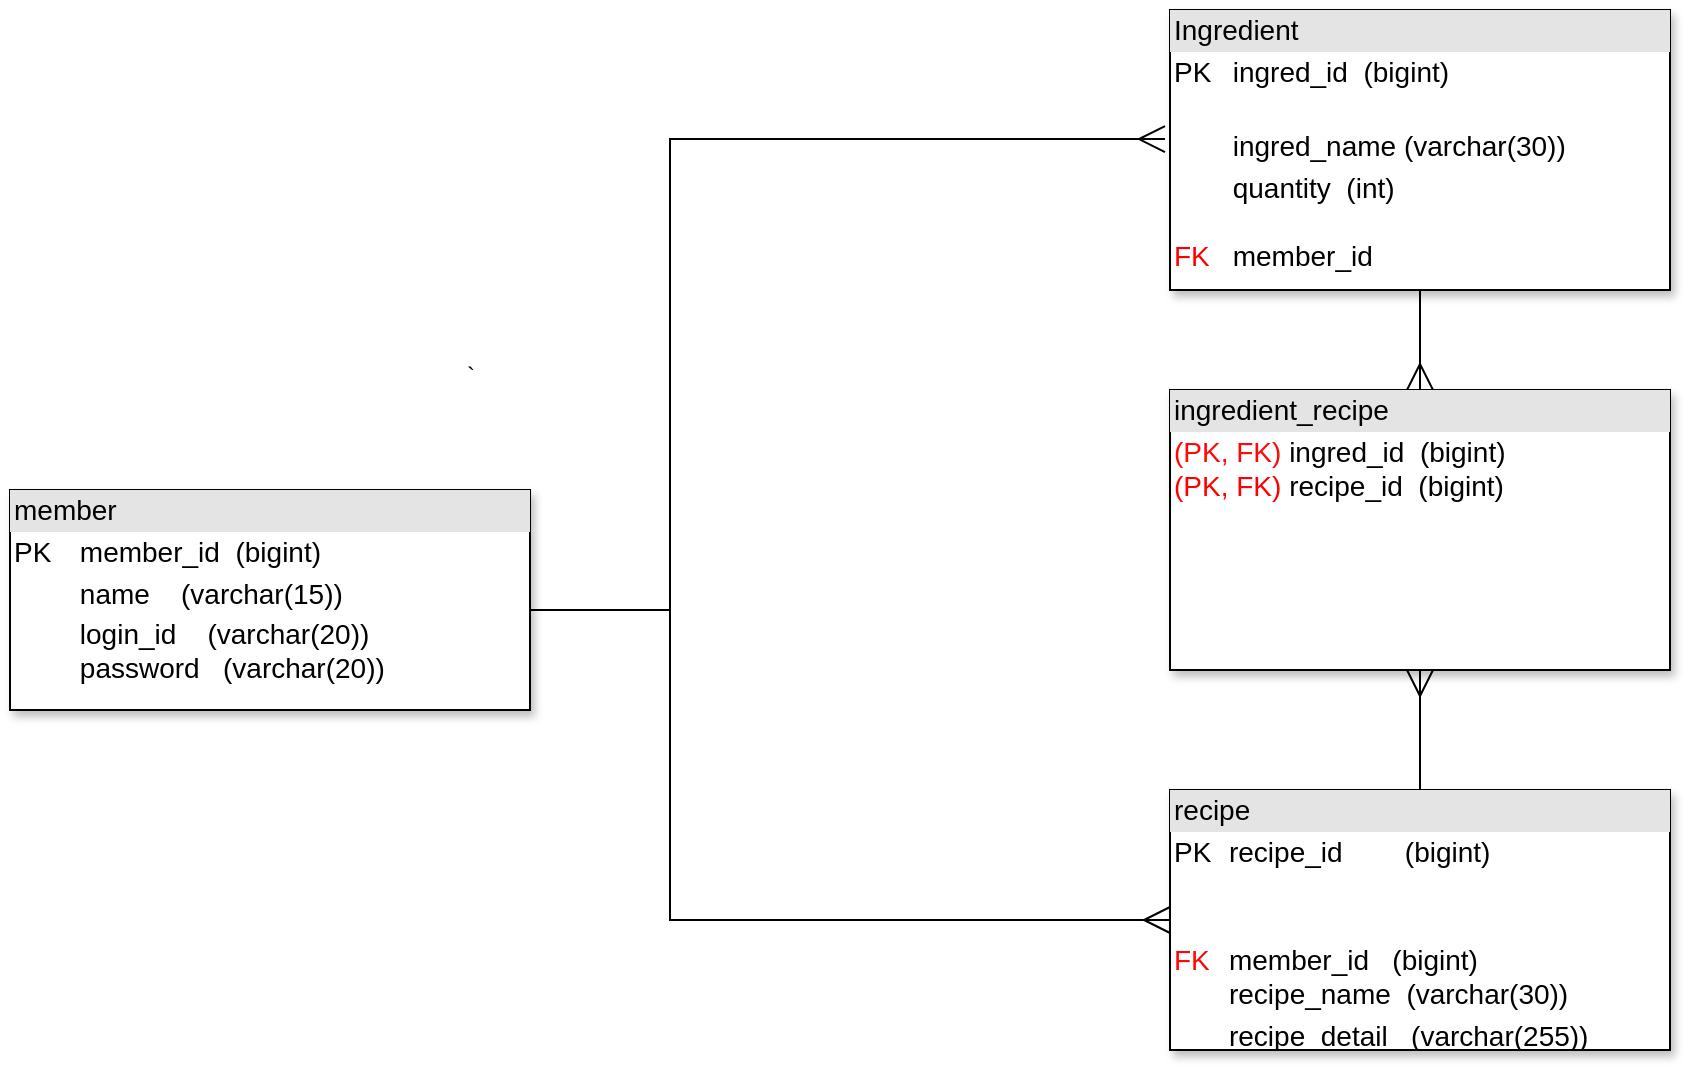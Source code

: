 <mxfile version="21.2.9" type="github">
  <diagram name="Page-1" id="yn77ylmYPzZRrFvlED94">
    <mxGraphModel dx="1140" dy="808" grid="1" gridSize="10" guides="1" tooltips="1" connect="1" arrows="1" fold="1" page="1" pageScale="1" pageWidth="900" pageHeight="1600" math="0" shadow="0">
      <root>
        <mxCell id="0" />
        <mxCell id="1" parent="0" />
        <mxCell id="2QfEncQYh87Pmnqzd6W_-1" value="`" style="text;html=1;align=center;verticalAlign=middle;resizable=0;points=[];autosize=1;strokeColor=none;fillColor=none;" vertex="1" parent="1">
          <mxGeometry x="225" y="198" width="30" height="30" as="geometry" />
        </mxCell>
        <mxCell id="2QfEncQYh87Pmnqzd6W_-2" style="edgeStyle=orthogonalEdgeStyle;rounded=0;orthogonalLoop=1;jettySize=auto;html=1;entryX=-0.01;entryY=0.461;entryDx=0;entryDy=0;endArrow=ERmany;endFill=0;endSize=11;entryPerimeter=0;" edge="1" parent="1" source="2QfEncQYh87Pmnqzd6W_-4" target="2QfEncQYh87Pmnqzd6W_-10">
          <mxGeometry relative="1" as="geometry">
            <Array as="points">
              <mxPoint x="340" y="330" />
              <mxPoint x="340" y="94" />
            </Array>
            <mxPoint x="530" y="95" as="targetPoint" />
          </mxGeometry>
        </mxCell>
        <mxCell id="2QfEncQYh87Pmnqzd6W_-3" style="edgeStyle=orthogonalEdgeStyle;rounded=0;orthogonalLoop=1;jettySize=auto;html=1;endArrow=ERmany;endFill=0;endSize=11;entryX=0;entryY=0.5;entryDx=0;entryDy=0;exitX=1;exitY=0.5;exitDx=0;exitDy=0;" edge="1" parent="1" source="2QfEncQYh87Pmnqzd6W_-4" target="2QfEncQYh87Pmnqzd6W_-9">
          <mxGeometry relative="1" as="geometry">
            <mxPoint x="225" y="275" as="sourcePoint" />
            <mxPoint x="420" y="517.5" as="targetPoint" />
            <Array as="points">
              <mxPoint x="340" y="330" />
              <mxPoint x="340" y="485" />
            </Array>
          </mxGeometry>
        </mxCell>
        <mxCell id="2QfEncQYh87Pmnqzd6W_-4" value="&lt;div style=&quot;box-sizing: border-box; width: 100%; background: rgb(228, 228, 228); padding: 2px; font-size: 14px;&quot;&gt;&lt;font style=&quot;font-size: 14px;&quot;&gt;member&lt;/font&gt;&lt;/div&gt;&lt;table style=&quot;width: 100%; font-size: 14px;&quot; cellpadding=&quot;2&quot; cellspacing=&quot;0&quot;&gt;&lt;tbody&gt;&lt;tr&gt;&lt;td&gt;&lt;font style=&quot;font-size: 14px;&quot;&gt;PK&lt;/font&gt;&lt;/td&gt;&lt;td&gt;&lt;font style=&quot;font-size: 14px;&quot;&gt;member_id&lt;span style=&quot;white-space: pre;&quot;&gt; &lt;span style=&quot;white-space: pre;&quot;&gt; &lt;/span&gt;&lt;/span&gt;(bigint)&lt;/font&gt;&lt;/td&gt;&lt;/tr&gt;&lt;tr&gt;&lt;td&gt;&lt;br&gt;&lt;/td&gt;&lt;td&gt;&lt;font style=&quot;font-size: 14px;&quot;&gt;name&lt;span style=&quot;white-space: pre;&quot;&gt; &lt;span style=&quot;white-space: pre;&quot;&gt; &lt;span style=&quot;white-space: pre;&quot;&gt; &lt;/span&gt;&lt;span style=&quot;white-space: pre;&quot;&gt; &lt;/span&gt;&lt;/span&gt;&lt;/span&gt;(varchar(15))&lt;br&gt;&lt;/font&gt;&lt;/td&gt;&lt;/tr&gt;&lt;tr&gt;&lt;td&gt;&lt;br&gt;&lt;/td&gt;&lt;td&gt;&lt;font style=&quot;font-size: 14px;&quot;&gt;login_id&lt;span style=&quot;white-space: pre;&quot;&gt; &lt;span style=&quot;white-space: pre;&quot;&gt; &lt;span style=&quot;white-space: pre;&quot;&gt; &lt;/span&gt;&lt;span style=&quot;white-space: pre;&quot;&gt; &lt;/span&gt;&lt;/span&gt;&lt;/span&gt;(varchar(20))&lt;br&gt;password&lt;span style=&quot;white-space: pre;&quot;&gt; &lt;/span&gt;&lt;span style=&quot;white-space: pre;&quot;&gt; &lt;/span&gt;&lt;span style=&quot;white-space: pre;&quot;&gt; &lt;/span&gt;(varchar(20))&lt;br&gt;&lt;br&gt;&lt;br&gt;&lt;/font&gt;&lt;/td&gt;&lt;/tr&gt;&lt;/tbody&gt;&lt;/table&gt;" style="verticalAlign=top;align=left;overflow=fill;html=1;whiteSpace=wrap;shadow=1;" vertex="1" parent="1">
          <mxGeometry x="10" y="270" width="260" height="110" as="geometry" />
        </mxCell>
        <mxCell id="2QfEncQYh87Pmnqzd6W_-23" style="edgeStyle=orthogonalEdgeStyle;rounded=0;orthogonalLoop=1;jettySize=auto;html=1;entryX=0.5;entryY=1;entryDx=0;entryDy=0;endArrow=ERmany;endFill=0;endSize=11;" edge="1" parent="1" source="2QfEncQYh87Pmnqzd6W_-9" target="2QfEncQYh87Pmnqzd6W_-18">
          <mxGeometry relative="1" as="geometry" />
        </mxCell>
        <mxCell id="2QfEncQYh87Pmnqzd6W_-9" value="&lt;div style=&quot;box-sizing: border-box; width: 100%; background: rgb(228, 228, 228); padding: 2px; font-size: 14px;&quot;&gt;&lt;font style=&quot;font-size: 14px;&quot;&gt;recipe&lt;/font&gt;&lt;/div&gt;&lt;table style=&quot;width: 100%; font-size: 14px;&quot; cellpadding=&quot;2&quot; cellspacing=&quot;0&quot;&gt;&lt;tbody&gt;&lt;tr&gt;&lt;td&gt;&lt;font style=&quot;font-size: 14px;&quot;&gt;PK&lt;/font&gt;&lt;/td&gt;&lt;td&gt;&lt;font style=&quot;font-size: 14px;&quot;&gt;recipe_id&lt;span style=&quot;white-space: pre;&quot;&gt; &lt;/span&gt;&amp;nbsp; &amp;nbsp;&lt;span style=&quot;white-space: pre;&quot;&gt; &lt;/span&gt;&lt;span style=&quot;white-space: pre;&quot;&gt; &lt;span style=&quot;white-space: pre;&quot;&gt; &lt;/span&gt;&lt;span style=&quot;white-space: pre;&quot;&gt; &lt;/span&gt;&lt;/span&gt;(bigint)&lt;br&gt;&lt;/font&gt;&lt;/td&gt;&lt;/tr&gt;&lt;tr&gt;&lt;td&gt;&lt;font color=&quot;#ff0808&quot;&gt;&lt;br&gt;FK&lt;/font&gt;&lt;/td&gt;&lt;td&gt;&lt;font style=&quot;font-size: 14px;&quot;&gt;&lt;br&gt;&lt;br&gt;member_id &lt;span style=&quot;white-space: pre;&quot;&gt; &lt;/span&gt;&lt;span style=&quot;white-space: pre;&quot;&gt; &lt;/span&gt;(bigint)&lt;br&gt;recipe_name&lt;span style=&quot;white-space: pre;&quot;&gt; &lt;/span&gt;&lt;span style=&quot;white-space: pre;&quot;&gt; &lt;/span&gt;(varchar(30))&lt;span style=&quot;white-space: pre;&quot;&gt; &lt;/span&gt;&lt;br&gt;&lt;/font&gt;&lt;/td&gt;&lt;/tr&gt;&lt;tr&gt;&lt;td&gt;&lt;font style=&quot;font-size: 14px;&quot;&gt;&lt;br&gt;&lt;/font&gt;&lt;/td&gt;&lt;td&gt;&lt;font style=&quot;font-size: 14px;&quot;&gt;recipe_detail&lt;span style=&quot;white-space: pre;&quot;&gt; &lt;span style=&quot;white-space: pre;&quot;&gt; &lt;/span&gt;&lt;span style=&quot;white-space: pre;&quot;&gt; &lt;/span&gt;&lt;/span&gt;(varchar(255))&lt;br&gt;&lt;br&gt;&lt;/font&gt;&lt;/td&gt;&lt;/tr&gt;&lt;/tbody&gt;&lt;/table&gt;" style="verticalAlign=top;align=left;overflow=fill;html=1;whiteSpace=wrap;shadow=1;" vertex="1" parent="1">
          <mxGeometry x="590" y="420" width="250" height="130" as="geometry" />
        </mxCell>
        <mxCell id="2QfEncQYh87Pmnqzd6W_-22" style="edgeStyle=orthogonalEdgeStyle;rounded=0;orthogonalLoop=1;jettySize=auto;html=1;entryX=0.5;entryY=0;entryDx=0;entryDy=0;endArrow=ERmany;endFill=0;endSize=11;" edge="1" parent="1" source="2QfEncQYh87Pmnqzd6W_-10" target="2QfEncQYh87Pmnqzd6W_-18">
          <mxGeometry relative="1" as="geometry" />
        </mxCell>
        <mxCell id="2QfEncQYh87Pmnqzd6W_-10" value="&lt;div style=&quot;box-sizing: border-box; width: 100%; background: rgb(228, 228, 228); padding: 2px; font-size: 14px;&quot;&gt;&lt;font style=&quot;font-size: 14px;&quot;&gt;Ingredient&lt;/font&gt;&lt;/div&gt;&lt;table style=&quot;width: 100%; font-size: 14px;&quot; cellpadding=&quot;2&quot; cellspacing=&quot;0&quot;&gt;&lt;tbody&gt;&lt;tr&gt;&lt;td&gt;&lt;font style=&quot;font-size: 14px;&quot;&gt;PK&lt;/font&gt;&lt;/td&gt;&lt;td&gt;&lt;font style=&quot;font-size: 14px;&quot;&gt;ingred_id&lt;span style=&quot;white-space: pre;&quot;&gt; &lt;/span&gt;&lt;span style=&quot;white-space: pre;&quot;&gt; &lt;/span&gt;(bigint)&lt;br&gt;&lt;/font&gt;&lt;/td&gt;&lt;/tr&gt;&lt;tr&gt;&lt;td&gt;&lt;font style=&quot;font-size: 14px;&quot;&gt;&lt;font style=&quot;font-size: 14px;&quot; color=&quot;#ff0808&quot;&gt;&lt;br&gt;&lt;/font&gt;&lt;/font&gt;&lt;/td&gt;&lt;td&gt;&lt;font style=&quot;font-size: 14px;&quot;&gt;&lt;br&gt;ingred_name&lt;span style=&quot;white-space: pre;&quot;&gt; &lt;/span&gt;(varchar(30))&lt;br&gt;&lt;/font&gt;&lt;/td&gt;&lt;/tr&gt;&lt;tr&gt;&lt;td&gt;&lt;font color=&quot;#ff0000&quot; style=&quot;font-size: 14px;&quot;&gt;FK&lt;/font&gt;&lt;/td&gt;&lt;td&gt;&lt;font style=&quot;font-size: 14px;&quot;&gt;quantity&lt;span style=&quot;white-space: pre;&quot;&gt; &lt;span style=&quot;white-space: pre;&quot;&gt; &lt;/span&gt;&lt;/span&gt;(int)&lt;br&gt;&lt;br&gt;member_id&lt;br&gt;&lt;br&gt;&lt;br&gt;&lt;/font&gt;&lt;/td&gt;&lt;/tr&gt;&lt;/tbody&gt;&lt;/table&gt;" style="verticalAlign=top;align=left;overflow=fill;html=1;whiteSpace=wrap;shadow=1;" vertex="1" parent="1">
          <mxGeometry x="590" y="30" width="250" height="140" as="geometry" />
        </mxCell>
        <mxCell id="2QfEncQYh87Pmnqzd6W_-17" value="n:m" style="text;html=1;align=center;verticalAlign=middle;resizable=0;points=[];autosize=1;strokeColor=none;fillColor=none;" vertex="1" parent="1">
          <mxGeometry x="650" y="288" width="40" height="30" as="geometry" />
        </mxCell>
        <mxCell id="2QfEncQYh87Pmnqzd6W_-18" value="&lt;div style=&quot;box-sizing: border-box; width: 100%; background: rgb(228, 228, 228); padding: 2px; font-size: 14px;&quot;&gt;&lt;font style=&quot;font-size: 14px;&quot;&gt;ingredient_recipe&lt;/font&gt;&lt;/div&gt;&lt;table style=&quot;width: 100%; font-size: 14px;&quot; cellpadding=&quot;2&quot; cellspacing=&quot;0&quot;&gt;&lt;tbody&gt;&lt;tr&gt;&lt;td&gt;&lt;font color=&quot;#ff0808&quot;&gt;(PK, FK)&lt;/font&gt;&lt;span style=&quot;white-space: pre;&quot;&gt; &lt;/span&gt;ingred_id&lt;span style=&quot;white-space: pre;&quot;&gt; &lt;/span&gt;&lt;span style=&quot;white-space: pre;&quot;&gt; &lt;/span&gt;(bigint)&lt;br&gt;&lt;font color=&quot;#ff0000&quot;&gt;(PK, FK)&lt;/font&gt;&lt;span style=&quot;white-space: pre;&quot;&gt; &lt;/span&gt;recipe_id&lt;span style=&quot;white-space: pre;&quot;&gt; &lt;/span&gt;&lt;span style=&quot;white-space: pre;&quot;&gt; &lt;/span&gt;(bigint)&lt;/td&gt;&lt;td&gt;&lt;/td&gt;&lt;/tr&gt;&lt;tr&gt;&lt;td&gt;&lt;/td&gt;&lt;td&gt;&lt;font style=&quot;font-size: 14px;&quot;&gt;&lt;br&gt;&lt;br&gt;&lt;br&gt;&lt;/font&gt;&lt;/td&gt;&lt;/tr&gt;&lt;/tbody&gt;&lt;/table&gt;" style="verticalAlign=top;align=left;overflow=fill;html=1;whiteSpace=wrap;shadow=1;" vertex="1" parent="1">
          <mxGeometry x="590" y="220" width="250" height="140" as="geometry" />
        </mxCell>
      </root>
    </mxGraphModel>
  </diagram>
</mxfile>

